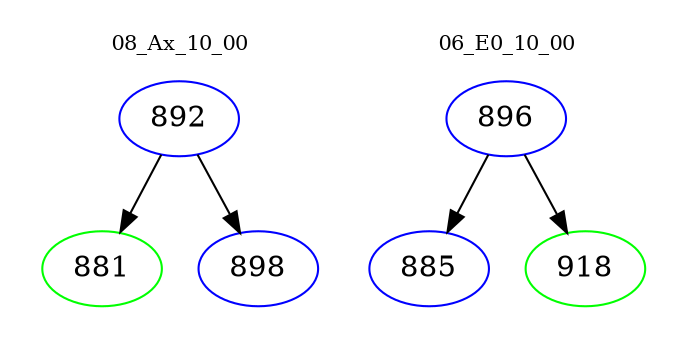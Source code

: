 digraph{
subgraph cluster_0 {
color = white
label = "08_Ax_10_00";
fontsize=10;
T0_892 [label="892", color="blue"]
T0_892 -> T0_881 [color="black"]
T0_881 [label="881", color="green"]
T0_892 -> T0_898 [color="black"]
T0_898 [label="898", color="blue"]
}
subgraph cluster_1 {
color = white
label = "06_E0_10_00";
fontsize=10;
T1_896 [label="896", color="blue"]
T1_896 -> T1_885 [color="black"]
T1_885 [label="885", color="blue"]
T1_896 -> T1_918 [color="black"]
T1_918 [label="918", color="green"]
}
}
